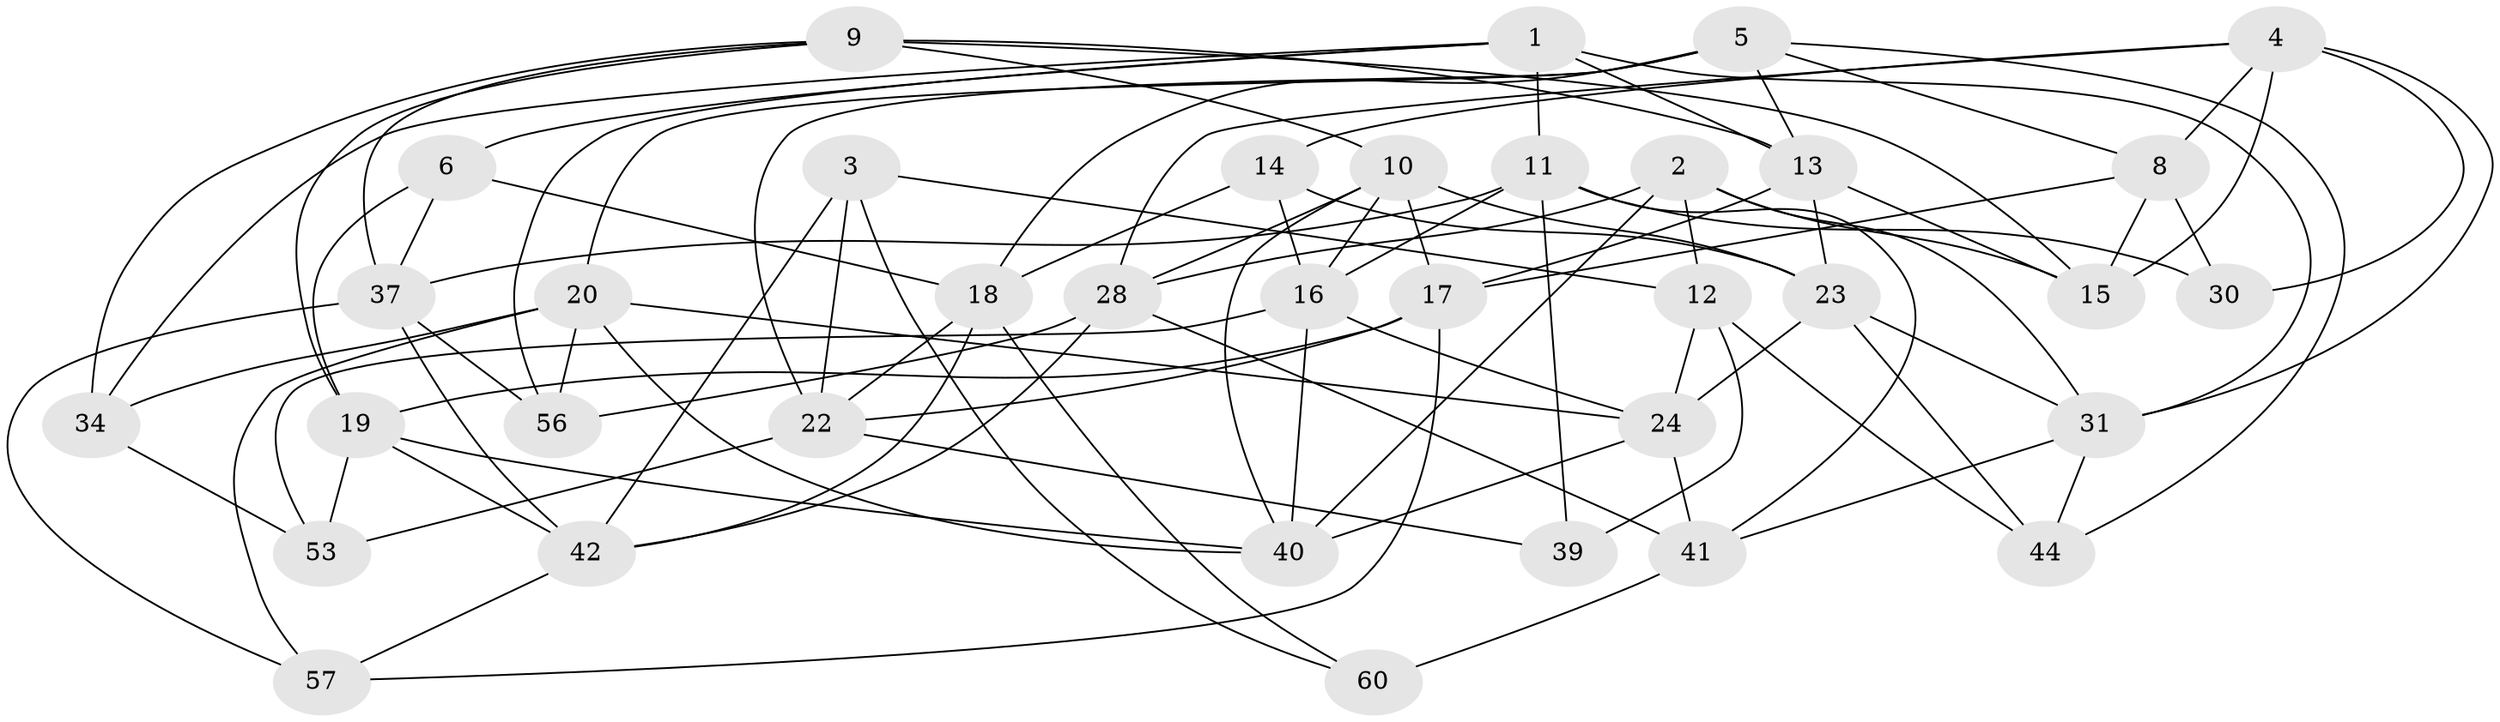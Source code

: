 // Generated by graph-tools (version 1.1) at 2025/24/03/03/25 07:24:28]
// undirected, 36 vertices, 93 edges
graph export_dot {
graph [start="1"]
  node [color=gray90,style=filled];
  1 [super="+29"];
  2 [super="+21"];
  3;
  4 [super="+51"];
  5 [super="+7"];
  6;
  8 [super="+50"];
  9 [super="+36"];
  10 [super="+52"];
  11 [super="+26"];
  12 [super="+47"];
  13 [super="+58"];
  14;
  15 [super="+38"];
  16 [super="+33"];
  17 [super="+43"];
  18 [super="+25"];
  19 [super="+55"];
  20 [super="+27"];
  22 [super="+46"];
  23 [super="+59"];
  24 [super="+32"];
  28 [super="+49"];
  30;
  31 [super="+35"];
  34;
  37 [super="+54"];
  39;
  40 [super="+45"];
  41 [super="+48"];
  42 [super="+61"];
  44;
  53;
  56;
  57;
  60;
  1 -- 11;
  1 -- 6;
  1 -- 56;
  1 -- 34;
  1 -- 31;
  1 -- 13;
  2 -- 40;
  2 -- 12;
  2 -- 28;
  2 -- 31;
  2 -- 15 [weight=2];
  3 -- 60;
  3 -- 42;
  3 -- 12;
  3 -- 22;
  4 -- 14;
  4 -- 15;
  4 -- 30;
  4 -- 8;
  4 -- 28;
  4 -- 31;
  5 -- 22;
  5 -- 20;
  5 -- 13;
  5 -- 8;
  5 -- 18;
  5 -- 44;
  6 -- 37;
  6 -- 19;
  6 -- 18;
  8 -- 17;
  8 -- 30 [weight=2];
  8 -- 15;
  9 -- 19;
  9 -- 34;
  9 -- 37;
  9 -- 13;
  9 -- 10;
  9 -- 15;
  10 -- 40;
  10 -- 17;
  10 -- 28;
  10 -- 16;
  10 -- 23;
  11 -- 30;
  11 -- 39;
  11 -- 16;
  11 -- 41;
  11 -- 37;
  12 -- 39 [weight=2];
  12 -- 44;
  12 -- 24;
  13 -- 23;
  13 -- 17;
  13 -- 15;
  14 -- 23;
  14 -- 18;
  14 -- 16;
  16 -- 53;
  16 -- 24;
  16 -- 40;
  17 -- 22;
  17 -- 19;
  17 -- 57;
  18 -- 60;
  18 -- 42;
  18 -- 22;
  19 -- 40;
  19 -- 53;
  19 -- 42;
  20 -- 24;
  20 -- 57;
  20 -- 56;
  20 -- 34;
  20 -- 40;
  22 -- 53;
  22 -- 39;
  23 -- 44;
  23 -- 24;
  23 -- 31;
  24 -- 41;
  24 -- 40;
  28 -- 56;
  28 -- 41;
  28 -- 42;
  31 -- 44;
  31 -- 41;
  34 -- 53;
  37 -- 42;
  37 -- 56;
  37 -- 57;
  41 -- 60 [weight=2];
  42 -- 57;
}
